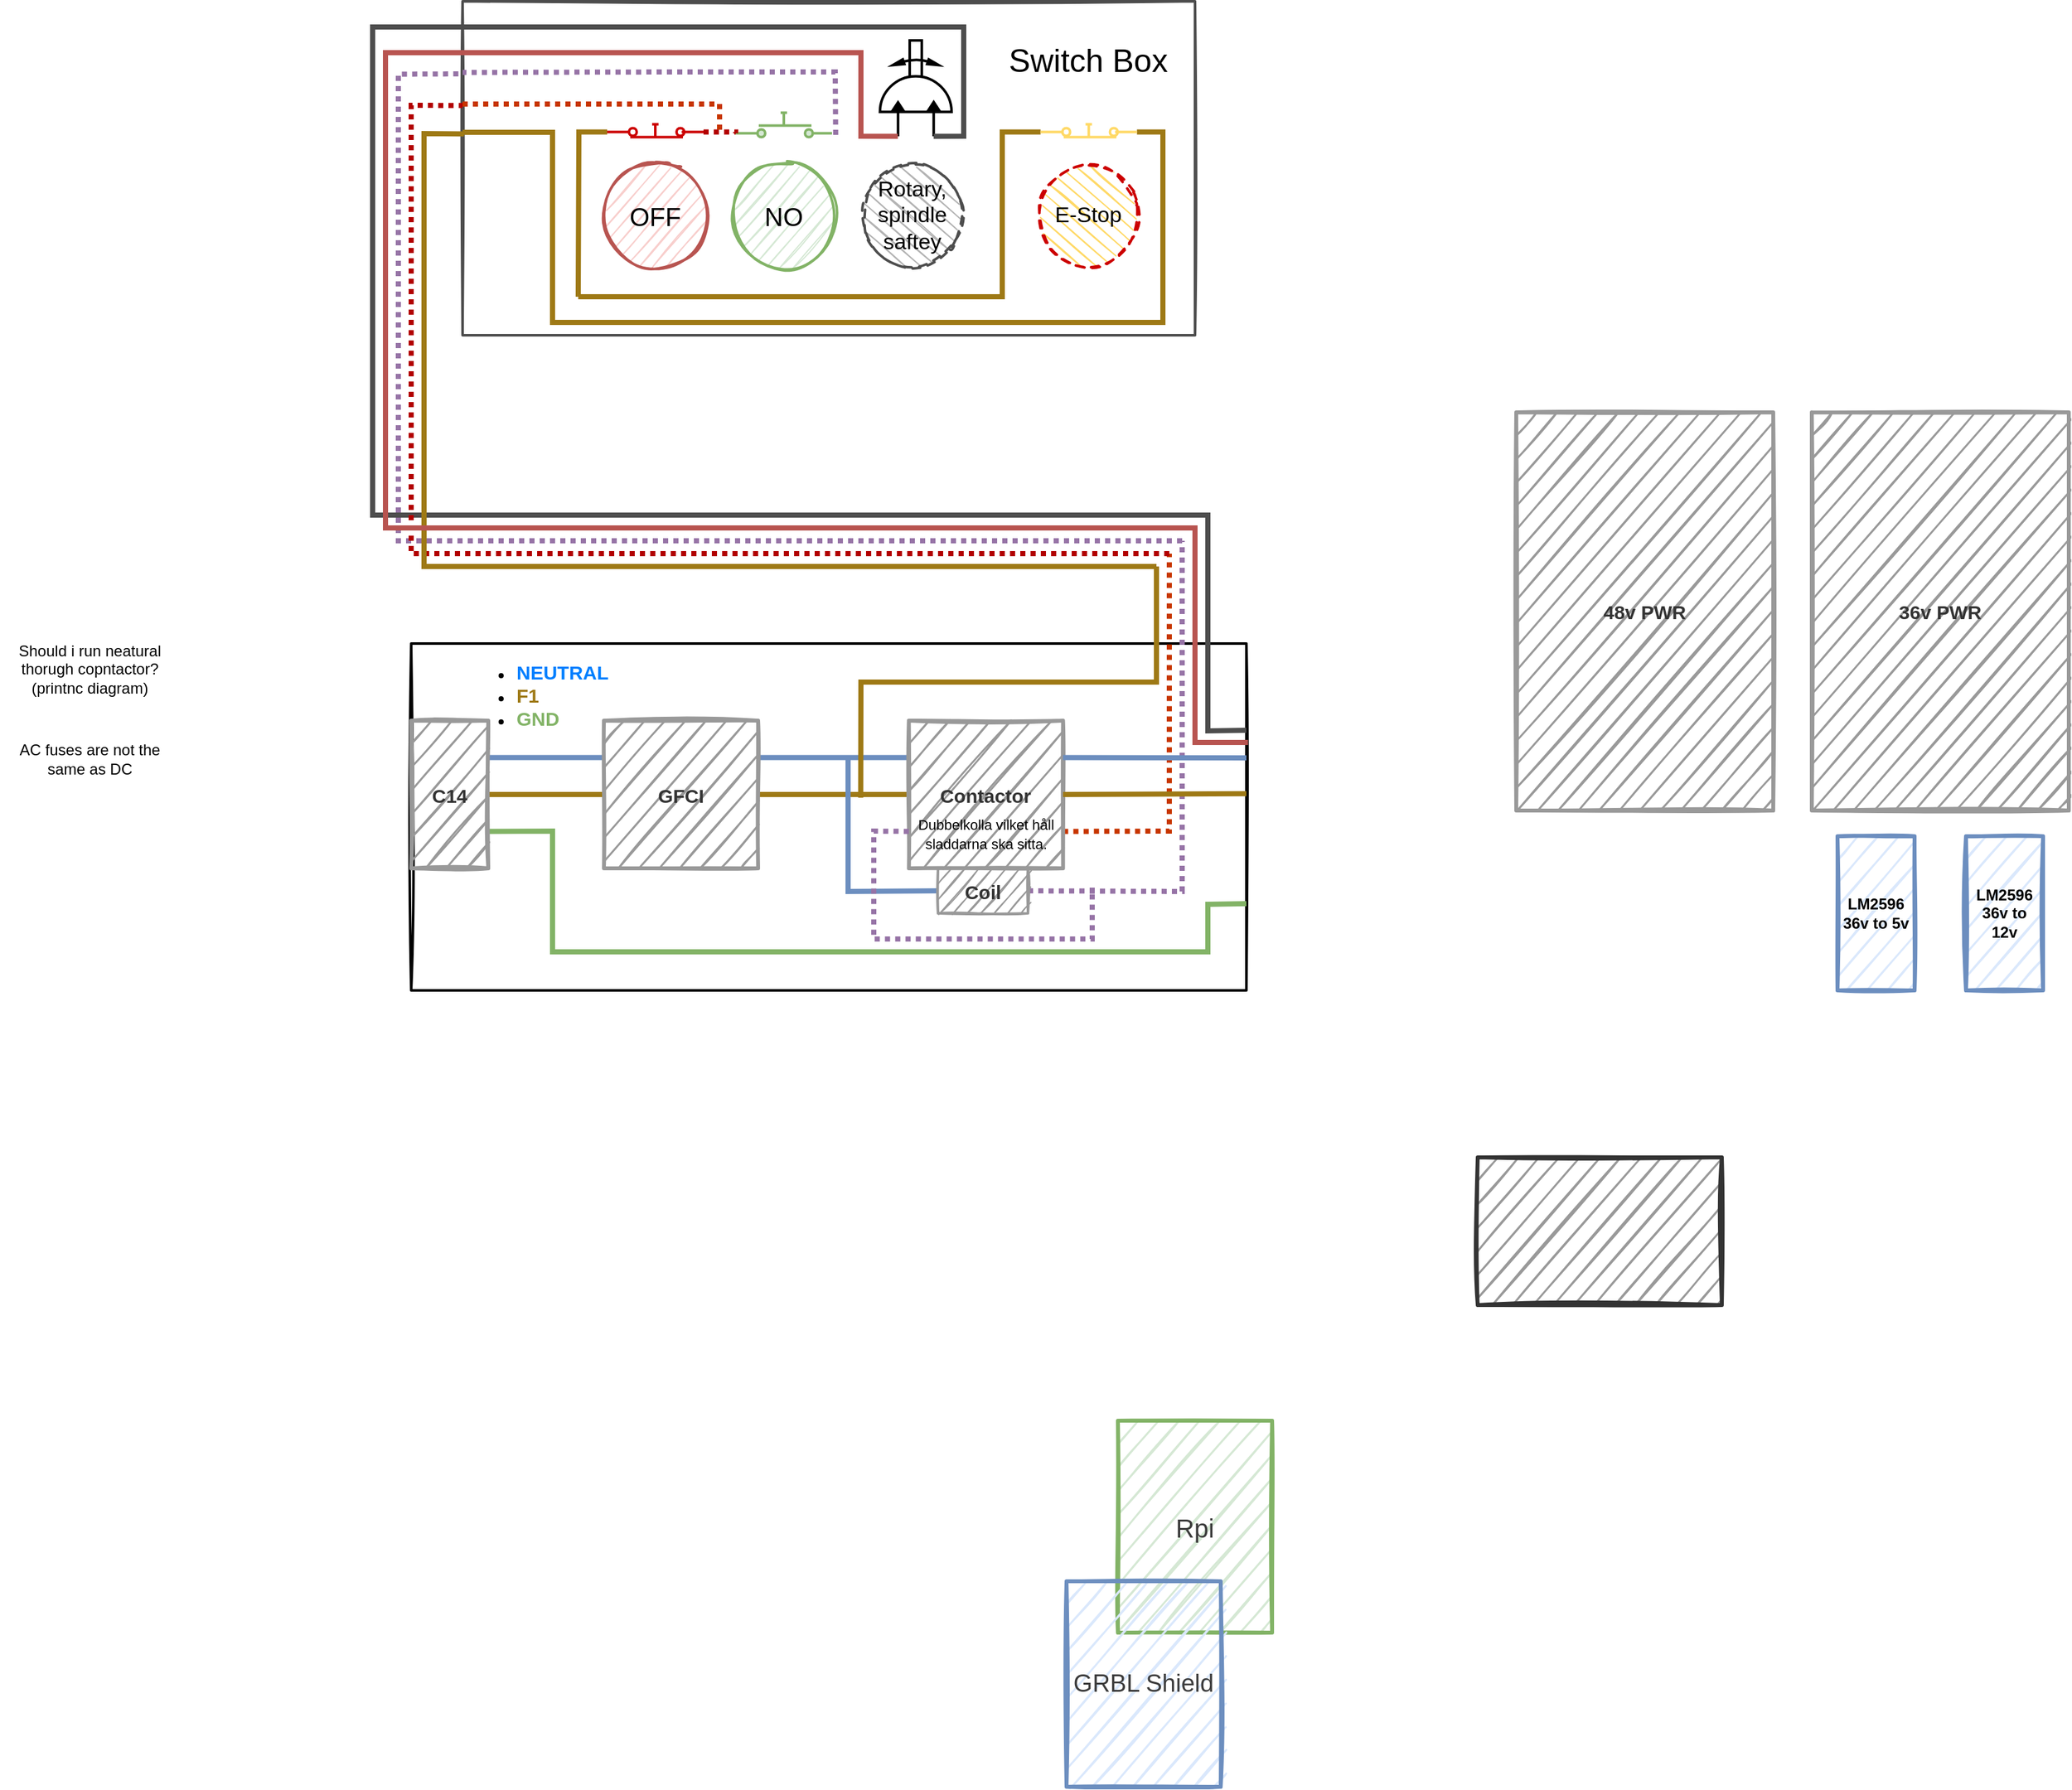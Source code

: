 <mxfile version="14.7.6" type="github">
  <diagram id="WN819PLStXToIRm2dHOi" name="Page-1">
    <mxGraphModel dx="3076" dy="1943" grid="1" gridSize="10" guides="1" tooltips="1" connect="1" arrows="1" fold="1" page="1" pageScale="1" pageWidth="1654" pageHeight="1169" math="0" shadow="0">
      <root>
        <mxCell id="0" />
        <mxCell id="1" parent="0" />
        <mxCell id="LDjXvFkaUpSCtm-YkeH0-51" value="" style="rounded=0;whiteSpace=wrap;html=1;shadow=0;sketch=1;strokeColor=#4D4D4D;strokeWidth=2;fillColor=none;" parent="1" vertex="1">
          <mxGeometry x="80" y="-520" width="570" height="260" as="geometry" />
        </mxCell>
        <mxCell id="ppuMhsnVFC1aGhxDmzsB-17" value="" style="rounded=0;whiteSpace=wrap;html=1;fillColor=none;strokeWidth=2;sketch=1;" vertex="1" parent="1">
          <mxGeometry x="40" y="-20" width="650" height="270" as="geometry" />
        </mxCell>
        <mxCell id="LDjXvFkaUpSCtm-YkeH0-2" value="&lt;font style=&quot;font-size: 20px&quot; color=&quot;#3b3b3b&quot;&gt;Rpi&lt;/font&gt;" style="rounded=0;whiteSpace=wrap;html=1;fillColor=#d5e8d4;strokeColor=#82b366;sketch=1;strokeWidth=3;" parent="1" vertex="1">
          <mxGeometry x="590" y="585" width="120" height="165" as="geometry" />
        </mxCell>
        <mxCell id="LDjXvFkaUpSCtm-YkeH0-3" value="&lt;font color=&quot;#3b3b3b&quot;&gt;&lt;font style=&quot;font-size: 19px&quot;&gt;GRBL Shield&lt;/font&gt;&lt;br&gt;&lt;/font&gt;" style="rounded=0;whiteSpace=wrap;html=1;fillColor=#dae8fc;strokeColor=#6c8ebf;sketch=1;strokeWidth=3;" parent="1" vertex="1">
          <mxGeometry x="550" y="710" width="120" height="160" as="geometry" />
        </mxCell>
        <mxCell id="LDjXvFkaUpSCtm-YkeH0-5" value="" style="rounded=0;whiteSpace=wrap;html=1;sketch=1;strokeWidth=3;fontColor=#333333;fillColor=#999999;strokeColor=#333333;" parent="1" vertex="1">
          <mxGeometry x="870" y="380" width="190" height="115" as="geometry" />
        </mxCell>
        <mxCell id="LDjXvFkaUpSCtm-YkeH0-18" style="edgeStyle=none;rounded=0;sketch=0;orthogonalLoop=1;jettySize=auto;html=1;exitX=1;exitY=0.25;exitDx=0;exitDy=0;entryX=0;entryY=0.25;entryDx=0;entryDy=0;strokeColor=#6c8ebf;strokeWidth=4;endArrow=none;endFill=0;fillColor=#dae8fc;" parent="1" source="LDjXvFkaUpSCtm-YkeH0-8" target="LDjXvFkaUpSCtm-YkeH0-15" edge="1">
          <mxGeometry relative="1" as="geometry" />
        </mxCell>
        <mxCell id="LDjXvFkaUpSCtm-YkeH0-19" style="edgeStyle=none;rounded=0;sketch=0;orthogonalLoop=1;jettySize=auto;html=1;exitX=1;exitY=0.5;exitDx=0;exitDy=0;entryX=0;entryY=0.5;entryDx=0;entryDy=0;strokeWidth=4;endArrow=none;endFill=0;strokeColor=#9E7915;" parent="1" source="LDjXvFkaUpSCtm-YkeH0-8" target="LDjXvFkaUpSCtm-YkeH0-15" edge="1">
          <mxGeometry relative="1" as="geometry" />
        </mxCell>
        <mxCell id="LDjXvFkaUpSCtm-YkeH0-20" style="edgeStyle=none;rounded=0;sketch=0;orthogonalLoop=1;jettySize=auto;html=1;exitX=1;exitY=0.75;exitDx=0;exitDy=0;endArrow=none;endFill=0;strokeColor=#82b366;strokeWidth=4;fillColor=#d5e8d4;jumpStyle=none;entryX=1;entryY=0.75;entryDx=0;entryDy=0;" parent="1" source="LDjXvFkaUpSCtm-YkeH0-8" edge="1" target="ppuMhsnVFC1aGhxDmzsB-17">
          <mxGeometry relative="1" as="geometry">
            <mxPoint x="150" y="200" as="targetPoint" />
            <Array as="points">
              <mxPoint x="150" y="126" />
              <mxPoint x="150" y="220" />
              <mxPoint x="660" y="220" />
              <mxPoint x="660" y="183" />
            </Array>
          </mxGeometry>
        </mxCell>
        <mxCell id="LDjXvFkaUpSCtm-YkeH0-8" value="&lt;font style=&quot;font-size: 15px&quot;&gt;&lt;b&gt;C14&lt;/b&gt;&lt;/font&gt;" style="rounded=0;whiteSpace=wrap;html=1;sketch=1;strokeWidth=3;fontColor=#333333;fillColor=#999999;strokeColor=#999999;" parent="1" vertex="1">
          <mxGeometry x="40" y="40" width="60" height="115" as="geometry" />
        </mxCell>
        <mxCell id="LDjXvFkaUpSCtm-YkeH0-24" style="edgeStyle=none;rounded=0;sketch=0;jumpStyle=none;orthogonalLoop=1;jettySize=auto;html=1;exitX=1;exitY=0.25;exitDx=0;exitDy=0;entryX=0;entryY=0.25;entryDx=0;entryDy=0;endArrow=none;endFill=0;strokeColor=#6c8ebf;strokeWidth=4;fillColor=#dae8fc;" parent="1" source="LDjXvFkaUpSCtm-YkeH0-15" target="LDjXvFkaUpSCtm-YkeH0-23" edge="1">
          <mxGeometry relative="1" as="geometry" />
        </mxCell>
        <mxCell id="LDjXvFkaUpSCtm-YkeH0-25" style="edgeStyle=none;rounded=0;sketch=0;jumpStyle=none;orthogonalLoop=1;jettySize=auto;html=1;exitX=1;exitY=0.5;exitDx=0;exitDy=0;entryX=0;entryY=0.5;entryDx=0;entryDy=0;endArrow=none;endFill=0;strokeColor=#9E7915;strokeWidth=4;" parent="1" source="LDjXvFkaUpSCtm-YkeH0-15" target="LDjXvFkaUpSCtm-YkeH0-23" edge="1">
          <mxGeometry relative="1" as="geometry" />
        </mxCell>
        <mxCell id="LDjXvFkaUpSCtm-YkeH0-15" value="&lt;span style=&quot;font-size: 15px&quot;&gt;&lt;b&gt;GFCI&lt;/b&gt;&lt;/span&gt;" style="rounded=0;whiteSpace=wrap;html=1;sketch=1;strokeWidth=3;fontColor=#333333;fillColor=#999999;strokeColor=#999999;perimeterSpacing=0;" parent="1" vertex="1">
          <mxGeometry x="190" y="40" width="120" height="115" as="geometry" />
        </mxCell>
        <mxCell id="LDjXvFkaUpSCtm-YkeH0-22" value="Should i run neatural thorugh copntactor? (printnc diagram)" style="text;html=1;strokeColor=none;fillColor=none;align=center;verticalAlign=middle;whiteSpace=wrap;rounded=0;sketch=1;" parent="1" vertex="1">
          <mxGeometry x="-280" y="-30" width="140" height="60" as="geometry" />
        </mxCell>
        <mxCell id="LDjXvFkaUpSCtm-YkeH0-50" style="edgeStyle=none;rounded=0;sketch=0;jumpStyle=none;jumpSize=2;orthogonalLoop=1;jettySize=auto;html=1;exitX=1;exitY=0.75;exitDx=0;exitDy=0;dashed=1;dashPattern=1 1;endArrow=none;endFill=0;endSize=6;strokeColor=#C73500;strokeWidth=4;fillColor=#fa6800;" parent="1" source="LDjXvFkaUpSCtm-YkeH0-23" edge="1">
          <mxGeometry relative="1" as="geometry">
            <mxPoint x="630" y="-90" as="targetPoint" />
            <Array as="points">
              <mxPoint x="630" y="126" />
            </Array>
          </mxGeometry>
        </mxCell>
        <mxCell id="LDjXvFkaUpSCtm-YkeH0-23" value="&lt;span style=&quot;font-size: 15px&quot;&gt;&lt;b&gt;Contactor&lt;/b&gt;&lt;/span&gt;" style="rounded=0;whiteSpace=wrap;html=1;sketch=1;strokeWidth=3;fontColor=#333333;fillColor=#999999;strokeColor=#999999;perimeterSpacing=0;" parent="1" vertex="1">
          <mxGeometry x="427.31" y="40" width="120" height="115" as="geometry" />
        </mxCell>
        <mxCell id="LDjXvFkaUpSCtm-YkeH0-26" value="AC fuses are not the same as DC" style="text;html=1;strokeColor=none;fillColor=none;align=center;verticalAlign=middle;whiteSpace=wrap;rounded=0;sketch=1;" parent="1" vertex="1">
          <mxGeometry x="-280" y="40" width="140" height="60" as="geometry" />
        </mxCell>
        <mxCell id="LDjXvFkaUpSCtm-YkeH0-37" style="edgeStyle=none;rounded=0;sketch=0;jumpStyle=none;orthogonalLoop=1;jettySize=auto;html=1;exitX=0;exitY=0.5;exitDx=0;exitDy=0;endArrow=none;endFill=0;strokeColor=#6c8ebf;strokeWidth=4;fillColor=#dae8fc;" parent="1" source="LDjXvFkaUpSCtm-YkeH0-27" edge="1">
          <mxGeometry relative="1" as="geometry">
            <mxPoint x="380" y="70" as="targetPoint" />
            <Array as="points">
              <mxPoint x="380" y="173" />
            </Array>
          </mxGeometry>
        </mxCell>
        <mxCell id="LDjXvFkaUpSCtm-YkeH0-55" style="edgeStyle=none;rounded=0;sketch=0;jumpStyle=none;jumpSize=2;orthogonalLoop=1;jettySize=auto;html=1;exitX=1;exitY=0.5;exitDx=0;exitDy=0;dashed=1;dashPattern=1 1;endArrow=none;endFill=0;endSize=6;strokeColor=#9673a6;strokeWidth=4;fillColor=#e1d5e7;" parent="1" source="LDjXvFkaUpSCtm-YkeH0-27" edge="1">
          <mxGeometry relative="1" as="geometry">
            <mxPoint x="640" y="-100" as="targetPoint" />
            <Array as="points">
              <mxPoint x="640" y="173" />
            </Array>
          </mxGeometry>
        </mxCell>
        <mxCell id="LDjXvFkaUpSCtm-YkeH0-27" value="&lt;span style=&quot;font-size: 15px&quot;&gt;&lt;b&gt;Coil&lt;br&gt;&lt;/b&gt;&lt;/span&gt;" style="rounded=0;whiteSpace=wrap;html=1;sketch=1;strokeWidth=2;fontColor=#333333;fillColor=#999999;strokeColor=#999999;perimeterSpacing=0;" parent="1" vertex="1">
          <mxGeometry x="450" y="155" width="70" height="35" as="geometry" />
        </mxCell>
        <mxCell id="LDjXvFkaUpSCtm-YkeH0-28" value="&lt;span style=&quot;font-size: 20px&quot;&gt;OFF&lt;/span&gt;" style="ellipse;whiteSpace=wrap;html=1;aspect=fixed;sketch=1;strokeColor=#b85450;strokeWidth=2;fillColor=#f8cecc;" parent="1" vertex="1">
          <mxGeometry x="190" y="-393.26" width="80" height="80" as="geometry" />
        </mxCell>
        <mxCell id="LDjXvFkaUpSCtm-YkeH0-30" value="&lt;font style=&quot;font-size: 20px&quot;&gt;NO&lt;/font&gt;" style="ellipse;whiteSpace=wrap;html=1;aspect=fixed;sketch=1;strokeColor=#82b366;strokeWidth=2;fillColor=#d5e8d4;" parent="1" vertex="1">
          <mxGeometry x="290" y="-393.26" width="80" height="80" as="geometry" />
        </mxCell>
        <mxCell id="LDjXvFkaUpSCtm-YkeH0-32" value="&lt;font style=&quot;font-size: 17px&quot;&gt;E-Stop&lt;/font&gt;" style="ellipse;whiteSpace=wrap;html=1;aspect=fixed;sketch=1;strokeWidth=2;fillColor=#FFD966;strokeColor=#CC0000;dashed=1;direction=south;" parent="1" vertex="1">
          <mxGeometry x="527.31" y="-393.26" width="80" height="80" as="geometry" />
        </mxCell>
        <mxCell id="LDjXvFkaUpSCtm-YkeH0-33" value="" style="pointerEvents=1;verticalLabelPosition=bottom;shadow=0;dashed=0;align=center;html=1;verticalAlign=top;shape=mxgraph.electrical.electro-mechanical.push_switch_no;sketch=0;strokeColor=#82b366;strokeWidth=2;fillColor=#d5e8d4;" parent="1" vertex="1">
          <mxGeometry x="292.5" y="-433.26" width="75" height="19" as="geometry" />
        </mxCell>
        <mxCell id="ppuMhsnVFC1aGhxDmzsB-3" style="edgeStyle=orthogonalEdgeStyle;rounded=0;orthogonalLoop=1;jettySize=auto;html=1;exitX=1;exitY=0.6;exitDx=0;exitDy=0;exitPerimeter=0;entryX=0;entryY=0.84;entryDx=0;entryDy=0;entryPerimeter=0;strokeColor=#B20000;strokeWidth=4;endArrow=none;endFill=0;fillColor=#e51400;dashed=1;dashPattern=1 1;" edge="1" parent="1" source="LDjXvFkaUpSCtm-YkeH0-34" target="LDjXvFkaUpSCtm-YkeH0-33">
          <mxGeometry relative="1" as="geometry" />
        </mxCell>
        <mxCell id="ppuMhsnVFC1aGhxDmzsB-9" style="edgeStyle=orthogonalEdgeStyle;rounded=0;orthogonalLoop=1;jettySize=auto;html=1;exitX=0;exitY=0.6;exitDx=0;exitDy=0;exitPerimeter=0;endArrow=none;endFill=0;strokeColor=#9E7915;strokeWidth=4;" edge="1" parent="1" source="LDjXvFkaUpSCtm-YkeH0-34">
          <mxGeometry relative="1" as="geometry">
            <mxPoint x="170" y="-290" as="targetPoint" />
          </mxGeometry>
        </mxCell>
        <mxCell id="LDjXvFkaUpSCtm-YkeH0-34" value="" style="pointerEvents=1;verticalLabelPosition=bottom;shadow=0;dashed=0;align=center;html=1;verticalAlign=top;shape=mxgraph.electrical.electro-mechanical.push_switch_nc;sketch=0;strokeWidth=2;strokeColor=#CC0000;fillColor=none;" parent="1" vertex="1">
          <mxGeometry x="192.5" y="-424.26" width="75" height="10" as="geometry" />
        </mxCell>
        <mxCell id="ppuMhsnVFC1aGhxDmzsB-15" style="edgeStyle=orthogonalEdgeStyle;rounded=0;orthogonalLoop=1;jettySize=auto;html=1;exitX=0;exitY=0.6;exitDx=0;exitDy=0;exitPerimeter=0;endArrow=none;endFill=0;strokeColor=#9E7915;strokeWidth=4;" edge="1" parent="1" source="LDjXvFkaUpSCtm-YkeH0-35">
          <mxGeometry relative="1" as="geometry">
            <mxPoint x="170" y="-290" as="targetPoint" />
            <Array as="points">
              <mxPoint x="500" y="-418" />
              <mxPoint x="500" y="-290" />
            </Array>
          </mxGeometry>
        </mxCell>
        <mxCell id="ppuMhsnVFC1aGhxDmzsB-16" style="edgeStyle=orthogonalEdgeStyle;rounded=0;orthogonalLoop=1;jettySize=auto;html=1;exitX=1;exitY=0.6;exitDx=0;exitDy=0;exitPerimeter=0;endArrow=none;endFill=0;strokeWidth=4;strokeColor=#9E7915;" edge="1" parent="1" source="LDjXvFkaUpSCtm-YkeH0-35">
          <mxGeometry relative="1" as="geometry">
            <mxPoint x="80" y="-418" as="targetPoint" />
            <Array as="points">
              <mxPoint x="625" y="-418" />
              <mxPoint x="625" y="-270" />
              <mxPoint x="150" y="-270" />
              <mxPoint x="150" y="-418" />
            </Array>
          </mxGeometry>
        </mxCell>
        <mxCell id="LDjXvFkaUpSCtm-YkeH0-35" value="" style="pointerEvents=1;verticalLabelPosition=bottom;shadow=0;dashed=0;align=center;html=1;verticalAlign=top;shape=mxgraph.electrical.electro-mechanical.push_switch_nc;sketch=0;strokeWidth=2;strokeColor=#FFD966;fillColor=none;" parent="1" vertex="1">
          <mxGeometry x="529.81" y="-424.26" width="75" height="10" as="geometry" />
        </mxCell>
        <mxCell id="LDjXvFkaUpSCtm-YkeH0-38" value="&lt;ul&gt;&lt;li&gt;&lt;font size=&quot;1&quot;&gt;&lt;b style=&quot;font-size: 15px&quot;&gt;&lt;font color=&quot;#007fff&quot;&gt;NEUTRAL&lt;/font&gt;&lt;/b&gt;&lt;/font&gt;&lt;/li&gt;&lt;li&gt;&lt;font size=&quot;1&quot;&gt;&lt;b style=&quot;font-size: 15px&quot;&gt;&lt;font color=&quot;#9e7915&quot;&gt;F1&lt;/font&gt;&lt;/b&gt;&lt;/font&gt;&lt;/li&gt;&lt;li&gt;&lt;font size=&quot;1&quot;&gt;&lt;b style=&quot;font-size: 15px&quot;&gt;&lt;font color=&quot;#82b366&quot;&gt;GND&lt;/font&gt;&lt;/b&gt;&lt;/font&gt;&lt;/li&gt;&lt;/ul&gt;" style="text;html=1;strokeColor=none;fillColor=none;align=left;verticalAlign=middle;whiteSpace=wrap;rounded=0;sketch=1;" parent="1" vertex="1">
          <mxGeometry x="80" y="-20" width="132.5" height="80" as="geometry" />
        </mxCell>
        <mxCell id="LDjXvFkaUpSCtm-YkeH0-41" value="&lt;font style=&quot;font-size: 11px&quot;&gt;Dubbelkolla vilket håll sladdarna ska sitta.&lt;/font&gt;" style="text;html=1;strokeColor=none;fillColor=none;align=center;verticalAlign=middle;whiteSpace=wrap;rounded=0;sketch=1;" parent="1" vertex="1">
          <mxGeometry x="430.96" y="100" width="112.69" height="55" as="geometry" />
        </mxCell>
        <mxCell id="LDjXvFkaUpSCtm-YkeH0-45" value="" style="verticalLabelPosition=bottom;aspect=fixed;html=1;verticalAlign=top;strokeColor=#000000;fillColor=#000000;align=center;outlineConnect=0;shape=mxgraph.fluid_power.x11280;points=[[0,0.25,0],[0,0.75,0]];shadow=0;sketch=0;rotation=-90;strokeWidth=2;" parent="1" vertex="1">
          <mxGeometry x="395.38" y="-480" width="74.62" height="55.74" as="geometry" />
        </mxCell>
        <mxCell id="LDjXvFkaUpSCtm-YkeH0-46" value="&lt;font style=&quot;font-size: 17px&quot;&gt;Rotary, spindle saftey&lt;/font&gt;" style="ellipse;whiteSpace=wrap;html=1;aspect=fixed;sketch=1;strokeWidth=2;dashed=1;direction=south;strokeColor=#4D4D4D;fillColor=#B3B3B3;" parent="1" vertex="1">
          <mxGeometry x="390" y="-393.26" width="80" height="80" as="geometry" />
        </mxCell>
        <mxCell id="LDjXvFkaUpSCtm-YkeH0-52" value="&lt;font style=&quot;font-size: 25px&quot;&gt;Switch Box&lt;/font&gt;" style="text;html=1;strokeColor=none;fillColor=none;align=center;verticalAlign=middle;whiteSpace=wrap;rounded=0;shadow=0;sketch=1;" parent="1" vertex="1">
          <mxGeometry x="492.31" y="-490" width="150" height="30" as="geometry" />
        </mxCell>
        <mxCell id="LDjXvFkaUpSCtm-YkeH0-57" style="edgeStyle=none;rounded=0;sketch=0;jumpStyle=none;jumpSize=2;orthogonalLoop=1;jettySize=auto;html=1;exitX=0;exitY=0.75;exitDx=0;exitDy=0;dashed=1;dashPattern=1 1;endArrow=none;endFill=0;endSize=6;strokeColor=#9673a6;strokeWidth=4;fillColor=#e1d5e7;" parent="1" source="LDjXvFkaUpSCtm-YkeH0-23" edge="1">
          <mxGeometry relative="1" as="geometry">
            <mxPoint x="570" y="170" as="targetPoint" />
            <Array as="points">
              <mxPoint x="400" y="126" />
              <mxPoint x="400" y="210" />
              <mxPoint x="570" y="210" />
            </Array>
          </mxGeometry>
        </mxCell>
        <mxCell id="ppuMhsnVFC1aGhxDmzsB-1" style="edgeStyle=none;rounded=0;sketch=0;jumpStyle=none;orthogonalLoop=1;jettySize=auto;html=1;endArrow=none;endFill=0;strokeColor=#9E7915;strokeWidth=4;fontStyle=4" edge="1" parent="1">
          <mxGeometry relative="1" as="geometry">
            <mxPoint x="620" y="-80" as="sourcePoint" />
            <mxPoint x="389.83" y="100" as="targetPoint" />
            <Array as="points">
              <mxPoint x="620" y="10" />
              <mxPoint x="390" y="10" />
            </Array>
          </mxGeometry>
        </mxCell>
        <mxCell id="ppuMhsnVFC1aGhxDmzsB-5" value="" style="endArrow=none;html=1;strokeColor=#C73500;strokeWidth=4;fillColor=#fa6800;dashed=1;dashPattern=1 1;rounded=0;" edge="1" parent="1">
          <mxGeometry width="50" height="50" relative="1" as="geometry">
            <mxPoint x="280" y="-420" as="sourcePoint" />
            <mxPoint x="80" y="-440" as="targetPoint" />
            <Array as="points">
              <mxPoint x="280" y="-440" />
            </Array>
          </mxGeometry>
        </mxCell>
        <mxCell id="ppuMhsnVFC1aGhxDmzsB-7" value="" style="endArrow=none;html=1;endSize=6;strokeColor=#b85450;strokeWidth=4;fillColor=#f8cecc;exitX=0;exitY=0.25;exitDx=0;exitDy=0;exitPerimeter=0;rounded=0;" edge="1" parent="1" source="LDjXvFkaUpSCtm-YkeH0-45">
          <mxGeometry width="50" height="50" relative="1" as="geometry">
            <mxPoint x="390" y="-412.13" as="sourcePoint" />
            <mxPoint x="80" y="-480" as="targetPoint" />
            <Array as="points">
              <mxPoint x="390" y="-415" />
              <mxPoint x="390" y="-480" />
            </Array>
          </mxGeometry>
        </mxCell>
        <mxCell id="ppuMhsnVFC1aGhxDmzsB-8" value="" style="endArrow=none;html=1;endSize=6;strokeWidth=4;strokeColor=#4D4D4D;exitX=0;exitY=0.75;exitDx=0;exitDy=0;exitPerimeter=0;rounded=0;" edge="1" parent="1" source="LDjXvFkaUpSCtm-YkeH0-45">
          <mxGeometry width="50" height="50" relative="1" as="geometry">
            <mxPoint x="480" y="-433.26" as="sourcePoint" />
            <mxPoint x="80" y="-500" as="targetPoint" />
            <Array as="points">
              <mxPoint x="470" y="-415" />
              <mxPoint x="470" y="-500" />
            </Array>
          </mxGeometry>
        </mxCell>
        <mxCell id="ppuMhsnVFC1aGhxDmzsB-14" value="" style="endArrow=none;html=1;strokeColor=#9673a6;strokeWidth=4;fillColor=#e1d5e7;dashed=1;dashPattern=1 1;rounded=0;exitX=1.038;exitY=0.908;exitDx=0;exitDy=0;exitPerimeter=0;entryX=0;entryY=0.213;entryDx=0;entryDy=0;entryPerimeter=0;" edge="1" parent="1" source="LDjXvFkaUpSCtm-YkeH0-33" target="LDjXvFkaUpSCtm-YkeH0-51">
          <mxGeometry width="50" height="50" relative="1" as="geometry">
            <mxPoint x="280" y="-433.26" as="sourcePoint" />
            <mxPoint x="80" y="-460" as="targetPoint" />
            <Array as="points">
              <mxPoint x="370" y="-465" />
              <mxPoint x="280" y="-465" />
              <mxPoint x="250" y="-465" />
            </Array>
          </mxGeometry>
        </mxCell>
        <mxCell id="LDjXvFkaUpSCtm-YkeH0-47" style="edgeStyle=none;rounded=0;sketch=0;jumpStyle=none;orthogonalLoop=1;jettySize=auto;html=1;exitX=1;exitY=0.25;exitDx=0;exitDy=0;endArrow=none;endFill=0;strokeColor=#6c8ebf;strokeWidth=4;fillColor=#dae8fc;" parent="1" source="LDjXvFkaUpSCtm-YkeH0-23" edge="1">
          <mxGeometry relative="1" as="geometry">
            <mxPoint x="690" y="69" as="targetPoint" />
          </mxGeometry>
        </mxCell>
        <mxCell id="LDjXvFkaUpSCtm-YkeH0-48" style="edgeStyle=none;rounded=0;sketch=0;jumpStyle=none;orthogonalLoop=1;jettySize=auto;html=1;exitX=1;exitY=0.5;exitDx=0;exitDy=0;endArrow=none;endFill=0;strokeColor=#9E7915;strokeWidth=4;entryX=1;entryY=0.433;entryDx=0;entryDy=0;entryPerimeter=0;" parent="1" source="LDjXvFkaUpSCtm-YkeH0-23" edge="1" target="ppuMhsnVFC1aGhxDmzsB-17">
          <mxGeometry relative="1" as="geometry">
            <mxPoint x="650" y="97.6" as="targetPoint" />
          </mxGeometry>
        </mxCell>
        <mxCell id="ppuMhsnVFC1aGhxDmzsB-20" value="" style="endArrow=none;html=1;strokeWidth=4;entryX=-0.001;entryY=0.077;entryDx=0;entryDy=0;entryPerimeter=0;strokeColor=#4D4D4D;rounded=0;exitX=1;exitY=0.25;exitDx=0;exitDy=0;" edge="1" parent="1" source="ppuMhsnVFC1aGhxDmzsB-17" target="LDjXvFkaUpSCtm-YkeH0-51">
          <mxGeometry width="50" height="50" relative="1" as="geometry">
            <mxPoint x="660" y="-130" as="sourcePoint" />
            <mxPoint x="40" y="-480" as="targetPoint" />
            <Array as="points">
              <mxPoint x="660" y="48" />
              <mxPoint x="660" y="-120" />
              <mxPoint x="10" y="-120" />
              <mxPoint x="10" y="-500" />
            </Array>
          </mxGeometry>
        </mxCell>
        <mxCell id="ppuMhsnVFC1aGhxDmzsB-22" value="" style="endArrow=none;html=1;strokeWidth=4;entryX=-0.001;entryY=0.077;entryDx=0;entryDy=0;entryPerimeter=0;strokeColor=#9673a6;rounded=0;fillColor=#e1d5e7;dashed=1;dashPattern=1 1;" edge="1" parent="1">
          <mxGeometry width="50" height="50" relative="1" as="geometry">
            <mxPoint x="640" y="-100" as="sourcePoint" />
            <mxPoint x="80" y="-463.5" as="targetPoint" />
            <Array as="points">
              <mxPoint x="30" y="-100" />
              <mxPoint x="30" y="-463.26" />
            </Array>
          </mxGeometry>
        </mxCell>
        <mxCell id="ppuMhsnVFC1aGhxDmzsB-23" value="" style="endArrow=none;html=1;strokeWidth=4;entryX=-0.001;entryY=0.077;entryDx=0;entryDy=0;entryPerimeter=0;strokeColor=#B20000;rounded=0;fillColor=#e51400;dashed=1;dashPattern=1 1;" edge="1" parent="1">
          <mxGeometry width="50" height="50" relative="1" as="geometry">
            <mxPoint x="630" y="-90" as="sourcePoint" />
            <mxPoint x="80" y="-438.88" as="targetPoint" />
            <Array as="points">
              <mxPoint x="40" y="-90" />
              <mxPoint x="40" y="-439" />
            </Array>
          </mxGeometry>
        </mxCell>
        <mxCell id="ppuMhsnVFC1aGhxDmzsB-24" value="" style="endArrow=none;html=1;strokeWidth=4;entryX=0.002;entryY=0.397;entryDx=0;entryDy=0;entryPerimeter=0;rounded=0;fillColor=#fff2cc;strokeColor=#9E7915;" edge="1" parent="1" target="LDjXvFkaUpSCtm-YkeH0-51">
          <mxGeometry width="50" height="50" relative="1" as="geometry">
            <mxPoint x="620" y="-80" as="sourcePoint" />
            <mxPoint x="70" y="-405.07" as="targetPoint" />
            <Array as="points">
              <mxPoint x="50" y="-80" />
              <mxPoint x="50" y="-417" />
            </Array>
          </mxGeometry>
        </mxCell>
        <mxCell id="ppuMhsnVFC1aGhxDmzsB-26" value="" style="endArrow=none;html=1;strokeWidth=4;strokeColor=#b85450;rounded=0;fillColor=#f8cecc;exitX=1.002;exitY=0.285;exitDx=0;exitDy=0;exitPerimeter=0;" edge="1" parent="1" source="ppuMhsnVFC1aGhxDmzsB-17">
          <mxGeometry width="50" height="50" relative="1" as="geometry">
            <mxPoint x="650" y="-20" as="sourcePoint" />
            <mxPoint x="80" y="-480" as="targetPoint" />
            <Array as="points">
              <mxPoint x="650" y="57" />
              <mxPoint x="650" y="-110" />
              <mxPoint x="20" y="-110" />
              <mxPoint x="20" y="-480" />
            </Array>
          </mxGeometry>
        </mxCell>
        <mxCell id="ppuMhsnVFC1aGhxDmzsB-29" value="&lt;span style=&quot;font-size: 15px&quot;&gt;&lt;b&gt;48v PWR&lt;/b&gt;&lt;/span&gt;" style="rounded=0;whiteSpace=wrap;html=1;sketch=1;strokeWidth=3;fontColor=#333333;fillColor=#999999;strokeColor=#999999;perimeterSpacing=0;" vertex="1" parent="1">
          <mxGeometry x="900" y="-200" width="200" height="310" as="geometry" />
        </mxCell>
        <mxCell id="ppuMhsnVFC1aGhxDmzsB-30" value="&lt;span style=&quot;font-size: 15px&quot;&gt;&lt;b&gt;36v PWR&lt;/b&gt;&lt;/span&gt;" style="rounded=0;whiteSpace=wrap;html=1;sketch=1;strokeWidth=3;fontColor=#333333;fillColor=#999999;strokeColor=#999999;perimeterSpacing=0;" vertex="1" parent="1">
          <mxGeometry x="1130" y="-200" width="200" height="310" as="geometry" />
        </mxCell>
        <mxCell id="ppuMhsnVFC1aGhxDmzsB-31" value="&lt;b&gt;LM2596 36v to 12v&lt;/b&gt;" style="rounded=0;whiteSpace=wrap;html=1;sketch=1;strokeWidth=3;fillColor=#dae8fc;strokeColor=#6c8ebf;perimeterSpacing=0;" vertex="1" parent="1">
          <mxGeometry x="1250" y="130" width="60" height="120" as="geometry" />
        </mxCell>
        <mxCell id="ppuMhsnVFC1aGhxDmzsB-32" value="&lt;b&gt;LM2596 36v to 5v&lt;/b&gt;" style="rounded=0;whiteSpace=wrap;html=1;sketch=1;strokeWidth=3;fillColor=#dae8fc;strokeColor=#6c8ebf;perimeterSpacing=0;" vertex="1" parent="1">
          <mxGeometry x="1150" y="130" width="60" height="120" as="geometry" />
        </mxCell>
      </root>
    </mxGraphModel>
  </diagram>
</mxfile>
